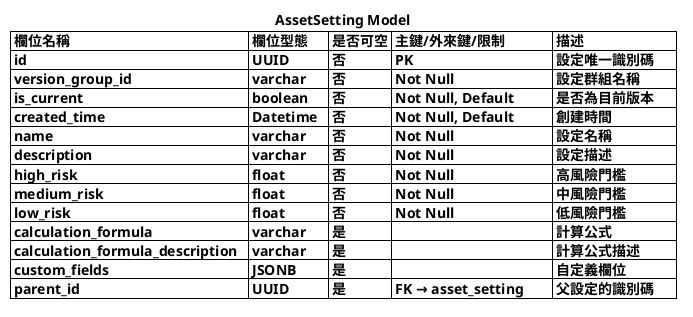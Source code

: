 @startuml
title
  AssetSetting Model
  |= 欄位名稱                          |= 欄位型態   |= 是否可空 | 主鍵/外來鍵/限制           |= 描述               |
  | id                                | UUID       | 否       | PK                        | 設定唯一識別碼      |
  | version_group_id                  | varchar    | 否       | Not Null                  | 設定群組名稱        |
  | is_current                        | boolean    | 否       | Not Null, Default         | 是否為目前版本      |
  | created_time                      | Datetime   | 否       | Not Null, Default         | 創建時間            |
  | name                              | varchar    | 否       | Not Null                  | 設定名稱            |
  | description                       | varchar    | 否       | Not Null                  | 設定描述            |
  | high_risk                         | float      | 否       | Not Null                  | 高風險門檻          |
  | medium_risk                       | float      | 否       | Not Null                  | 中風險門檻          |
  | low_risk                          | float      | 否       | Not Null                  | 低風險門檻          |
  | calculation_formula               | varchar    | 是       |                          | 計算公式            |
  | calculation_formula_description   | varchar    | 是       |                          | 計算公式描述        |
  | custom_fields                     | JSONB      | 是       |                          | 自定義欄位          |
  | parent_id                         | UUID       | 是       | FK → asset_setting        | 父設定的識別碼      |
end title
@enduml

